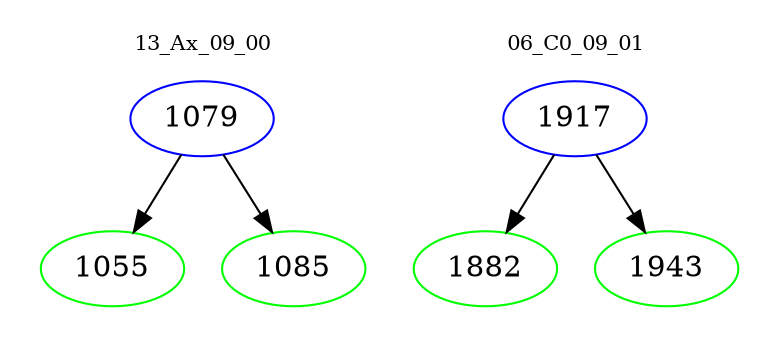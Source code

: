 digraph{
subgraph cluster_0 {
color = white
label = "13_Ax_09_00";
fontsize=10;
T0_1079 [label="1079", color="blue"]
T0_1079 -> T0_1055 [color="black"]
T0_1055 [label="1055", color="green"]
T0_1079 -> T0_1085 [color="black"]
T0_1085 [label="1085", color="green"]
}
subgraph cluster_1 {
color = white
label = "06_C0_09_01";
fontsize=10;
T1_1917 [label="1917", color="blue"]
T1_1917 -> T1_1882 [color="black"]
T1_1882 [label="1882", color="green"]
T1_1917 -> T1_1943 [color="black"]
T1_1943 [label="1943", color="green"]
}
}
